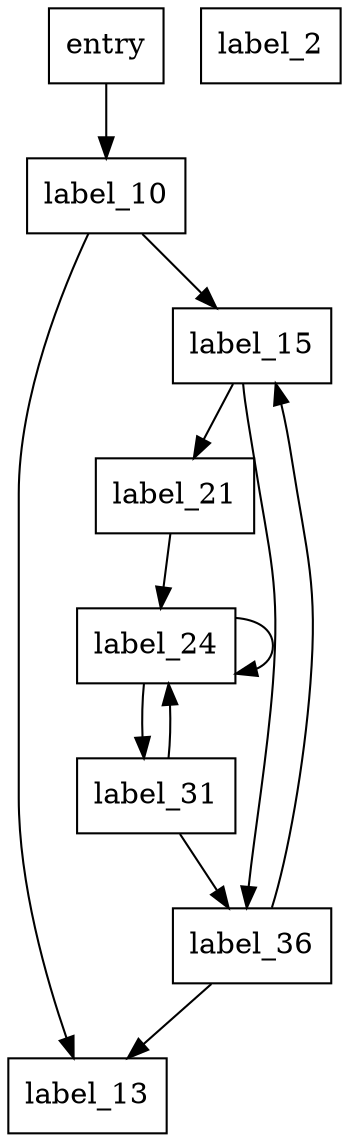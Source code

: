 digraph ControlFlowGraph {
    node [shape = rectangle];
    
    entry;
    label_2;
    label_10;
    label_13;
    label_15;
    label_21;
    label_24;
    label_31;
    label_36;
    
    entry -> label_10;
    label_10 -> label_15;
    label_10 -> label_13;
    label_15 -> label_21;
    label_15 -> label_36;
    label_21 -> label_24;
    label_24 -> label_24;
    label_24 -> label_31;
    label_31 -> label_24;
    label_31 -> label_36;
    label_36 -> label_13;
    label_36 -> label_15;
}